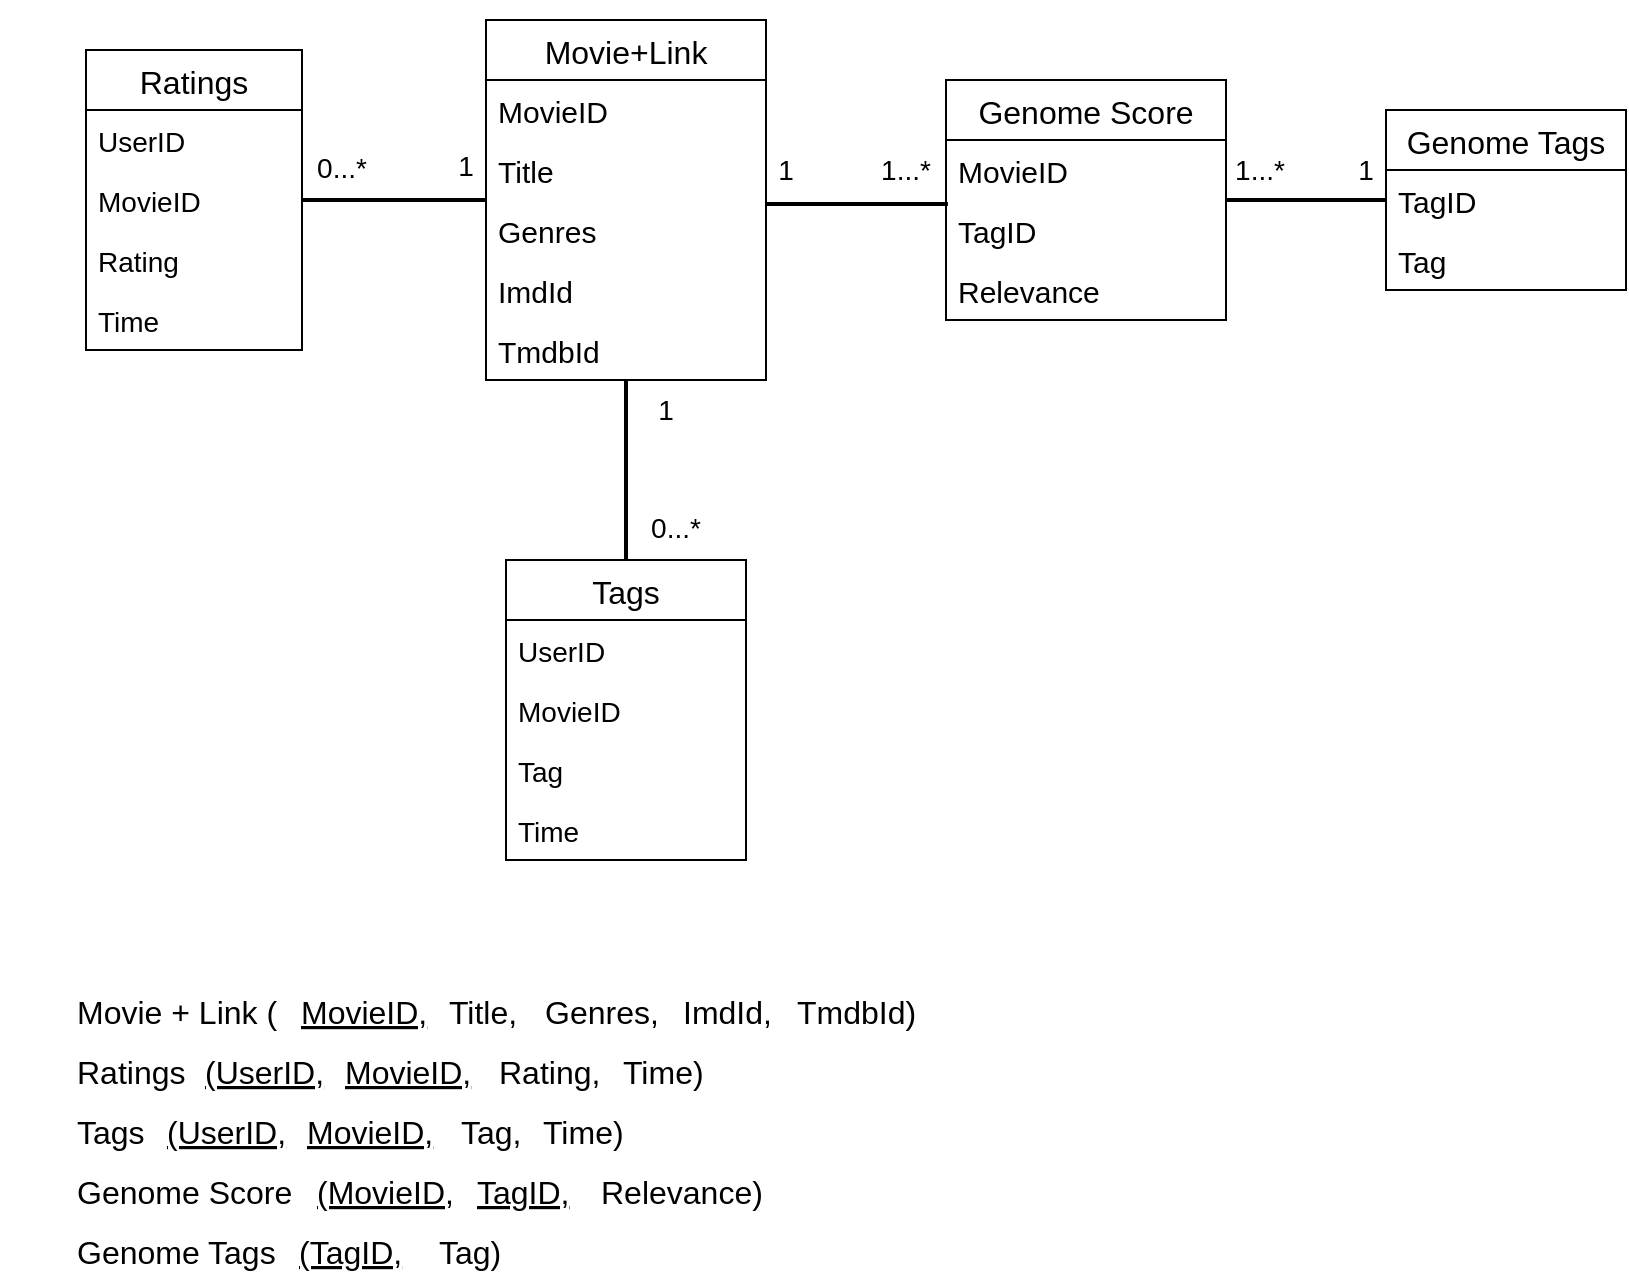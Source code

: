 <mxfile version="16.5.6" type="github"><diagram id="bCOftMIKsY8vz26hlaNu" name="Page-1"><mxGraphModel dx="1163" dy="460" grid="1" gridSize="10" guides="1" tooltips="1" connect="1" arrows="1" fold="1" page="1" pageScale="1" pageWidth="827" pageHeight="1169" math="0" shadow="0"><root><mxCell id="0"/><mxCell id="1" parent="0"/><mxCell id="VjI3t4eHai5HlMhdZ_bQ-10" value="1" style="text;html=1;strokeColor=none;fillColor=none;align=center;verticalAlign=middle;whiteSpace=wrap;rounded=0;fontSize=14;" vertex="1" parent="1"><mxGeometry x="370" y="240" width="60" height="30" as="geometry"/></mxCell><mxCell id="VjI3t4eHai5HlMhdZ_bQ-16" value="&lt;font style=&quot;font-size: 14px&quot;&gt;0...*&lt;/font&gt;" style="text;html=1;strokeColor=none;fillColor=none;align=center;verticalAlign=middle;whiteSpace=wrap;rounded=0;fontSize=18;" vertex="1" parent="1"><mxGeometry x="218" y="133" width="40" as="geometry"/></mxCell><mxCell id="VjI3t4eHai5HlMhdZ_bQ-17" value="1" style="text;html=1;strokeColor=none;fillColor=none;align=center;verticalAlign=middle;whiteSpace=wrap;rounded=0;fontSize=14;" vertex="1" parent="1"><mxGeometry x="270" y="118" width="60" height="30" as="geometry"/></mxCell><mxCell id="VjI3t4eHai5HlMhdZ_bQ-18" value="1" style="text;html=1;strokeColor=none;fillColor=none;align=center;verticalAlign=middle;whiteSpace=wrap;rounded=0;fontSize=14;" vertex="1" parent="1"><mxGeometry x="430" y="120" width="60" height="30" as="geometry"/></mxCell><mxCell id="VjI3t4eHai5HlMhdZ_bQ-19" value="1" style="text;html=1;strokeColor=none;fillColor=none;align=center;verticalAlign=middle;whiteSpace=wrap;rounded=0;fontSize=14;" vertex="1" parent="1"><mxGeometry x="720" y="120" width="60" height="30" as="geometry"/></mxCell><mxCell id="VjI3t4eHai5HlMhdZ_bQ-20" value="&lt;font style=&quot;font-size: 14px&quot;&gt;0...*&lt;/font&gt;" style="text;html=1;strokeColor=none;fillColor=none;align=center;verticalAlign=middle;whiteSpace=wrap;rounded=0;fontSize=18;" vertex="1" parent="1"><mxGeometry x="380" y="300" width="50" height="25" as="geometry"/></mxCell><mxCell id="VjI3t4eHai5HlMhdZ_bQ-21" value="1...*" style="text;html=1;strokeColor=none;fillColor=none;align=center;verticalAlign=middle;whiteSpace=wrap;rounded=0;fontSize=14;" vertex="1" parent="1"><mxGeometry x="490" y="120" width="60" height="30" as="geometry"/></mxCell><mxCell id="VjI3t4eHai5HlMhdZ_bQ-22" value="1...*" style="text;html=1;strokeColor=none;fillColor=none;align=center;verticalAlign=middle;whiteSpace=wrap;rounded=0;fontSize=14;" vertex="1" parent="1"><mxGeometry x="380" y="50" width="60" height="30" as="geometry"/></mxCell><mxCell id="VjI3t4eHai5HlMhdZ_bQ-23" value="Tags" style="swimlane;fontStyle=0;childLayout=stackLayout;horizontal=1;startSize=30;horizontalStack=0;resizeParent=1;resizeParentMax=0;resizeLast=0;collapsible=1;marginBottom=0;fontSize=16;verticalAlign=top;strokeWidth=1;" vertex="1" parent="1"><mxGeometry x="320" y="330" width="120" height="150" as="geometry"/></mxCell><mxCell id="VjI3t4eHai5HlMhdZ_bQ-24" value="UserID" style="text;strokeColor=none;fillColor=none;align=left;verticalAlign=middle;spacingLeft=4;spacingRight=4;overflow=hidden;points=[[0,0.5],[1,0.5]];portConstraint=eastwest;rotatable=0;fontSize=14;" vertex="1" parent="VjI3t4eHai5HlMhdZ_bQ-23"><mxGeometry y="30" width="120" height="30" as="geometry"/></mxCell><mxCell id="VjI3t4eHai5HlMhdZ_bQ-25" value="MovieID" style="text;strokeColor=none;fillColor=none;align=left;verticalAlign=middle;spacingLeft=4;spacingRight=4;overflow=hidden;points=[[0,0.5],[1,0.5]];portConstraint=eastwest;rotatable=0;fontSize=14;" vertex="1" parent="VjI3t4eHai5HlMhdZ_bQ-23"><mxGeometry y="60" width="120" height="30" as="geometry"/></mxCell><mxCell id="VjI3t4eHai5HlMhdZ_bQ-26" value="Tag" style="text;strokeColor=none;fillColor=none;align=left;verticalAlign=middle;spacingLeft=4;spacingRight=4;overflow=hidden;points=[[0,0.5],[1,0.5]];portConstraint=eastwest;rotatable=0;fontSize=14;" vertex="1" parent="VjI3t4eHai5HlMhdZ_bQ-23"><mxGeometry y="90" width="120" height="30" as="geometry"/></mxCell><mxCell id="VjI3t4eHai5HlMhdZ_bQ-27" value="Time" style="text;strokeColor=none;fillColor=none;align=left;verticalAlign=middle;spacingLeft=4;spacingRight=4;overflow=hidden;points=[[0,0.5],[1,0.5]];portConstraint=eastwest;rotatable=0;fontSize=14;" vertex="1" parent="VjI3t4eHai5HlMhdZ_bQ-23"><mxGeometry y="120" width="120" height="30" as="geometry"/></mxCell><mxCell id="VjI3t4eHai5HlMhdZ_bQ-28" value="Ratings" style="swimlane;fontStyle=0;childLayout=stackLayout;horizontal=1;startSize=30;horizontalStack=0;resizeParent=1;resizeParentMax=0;resizeLast=0;collapsible=1;marginBottom=0;fontSize=16;verticalAlign=top;strokeWidth=1;" vertex="1" parent="1"><mxGeometry x="110" y="75" width="108" height="150" as="geometry"/></mxCell><mxCell id="VjI3t4eHai5HlMhdZ_bQ-29" value="UserID" style="text;strokeColor=none;fillColor=none;align=left;verticalAlign=middle;spacingLeft=4;spacingRight=4;overflow=hidden;points=[[0,0.5],[1,0.5]];portConstraint=eastwest;rotatable=0;fontSize=14;" vertex="1" parent="VjI3t4eHai5HlMhdZ_bQ-28"><mxGeometry y="30" width="108" height="30" as="geometry"/></mxCell><mxCell id="VjI3t4eHai5HlMhdZ_bQ-30" value="MovieID" style="text;strokeColor=none;fillColor=none;align=left;verticalAlign=middle;spacingLeft=4;spacingRight=4;overflow=hidden;points=[[0,0.5],[1,0.5]];portConstraint=eastwest;rotatable=0;fontSize=14;" vertex="1" parent="VjI3t4eHai5HlMhdZ_bQ-28"><mxGeometry y="60" width="108" height="30" as="geometry"/></mxCell><mxCell id="VjI3t4eHai5HlMhdZ_bQ-31" value="Rating" style="text;strokeColor=none;fillColor=none;align=left;verticalAlign=middle;spacingLeft=4;spacingRight=4;overflow=hidden;points=[[0,0.5],[1,0.5]];portConstraint=eastwest;rotatable=0;fontSize=14;" vertex="1" parent="VjI3t4eHai5HlMhdZ_bQ-28"><mxGeometry y="90" width="108" height="30" as="geometry"/></mxCell><mxCell id="VjI3t4eHai5HlMhdZ_bQ-32" value="Time" style="text;strokeColor=none;fillColor=none;align=left;verticalAlign=middle;spacingLeft=4;spacingRight=4;overflow=hidden;points=[[0,0.5],[1,0.5]];portConstraint=eastwest;rotatable=0;fontSize=14;" vertex="1" parent="VjI3t4eHai5HlMhdZ_bQ-28"><mxGeometry y="120" width="108" height="30" as="geometry"/></mxCell><mxCell id="VjI3t4eHai5HlMhdZ_bQ-33" value="" style="endArrow=none;html=1;rounded=0;fontSize=16;strokeWidth=2;entryX=0;entryY=1;entryDx=0;entryDy=0;exitX=1;exitY=0.5;exitDx=0;exitDy=0;entryPerimeter=0;" edge="1" parent="1" source="VjI3t4eHai5HlMhdZ_bQ-30" target="VjI3t4eHai5HlMhdZ_bQ-40"><mxGeometry width="50" height="50" relative="1" as="geometry"><mxPoint x="370" y="290" as="sourcePoint"/><mxPoint x="310" y="175" as="targetPoint"/></mxGeometry></mxCell><mxCell id="VjI3t4eHai5HlMhdZ_bQ-34" value="Genome Score" style="swimlane;fontStyle=0;childLayout=stackLayout;horizontal=1;startSize=30;horizontalStack=0;resizeParent=1;resizeParentMax=0;resizeLast=0;collapsible=1;marginBottom=0;fontSize=16;strokeWidth=1;" vertex="1" parent="1"><mxGeometry x="540" y="90" width="140" height="120" as="geometry"/></mxCell><mxCell id="VjI3t4eHai5HlMhdZ_bQ-35" value="MovieID" style="text;strokeColor=none;fillColor=none;align=left;verticalAlign=middle;spacingLeft=4;spacingRight=4;overflow=hidden;points=[[0,0.5],[1,0.5]];portConstraint=eastwest;rotatable=0;fontSize=15;" vertex="1" parent="VjI3t4eHai5HlMhdZ_bQ-34"><mxGeometry y="30" width="140" height="30" as="geometry"/></mxCell><mxCell id="VjI3t4eHai5HlMhdZ_bQ-36" value="TagID" style="text;strokeColor=none;fillColor=none;align=left;verticalAlign=middle;spacingLeft=4;spacingRight=4;overflow=hidden;points=[[0,0.5],[1,0.5]];portConstraint=eastwest;rotatable=0;fontSize=15;" vertex="1" parent="VjI3t4eHai5HlMhdZ_bQ-34"><mxGeometry y="60" width="140" height="30" as="geometry"/></mxCell><mxCell id="VjI3t4eHai5HlMhdZ_bQ-37" value="Relevance" style="text;strokeColor=none;fillColor=none;align=left;verticalAlign=middle;spacingLeft=4;spacingRight=4;overflow=hidden;points=[[0,0.5],[1,0.5]];portConstraint=eastwest;rotatable=0;fontSize=15;" vertex="1" parent="VjI3t4eHai5HlMhdZ_bQ-34"><mxGeometry y="90" width="140" height="30" as="geometry"/></mxCell><mxCell id="VjI3t4eHai5HlMhdZ_bQ-38" value="Movie+Link" style="swimlane;fontStyle=0;childLayout=stackLayout;horizontal=1;startSize=30;horizontalStack=0;resizeParent=1;resizeParentMax=0;resizeLast=0;collapsible=1;marginBottom=0;fontSize=16;strokeWidth=1;" vertex="1" parent="1"><mxGeometry x="310" y="60" width="140" height="180" as="geometry"/></mxCell><mxCell id="VjI3t4eHai5HlMhdZ_bQ-39" value="MovieID" style="text;strokeColor=none;fillColor=none;align=left;verticalAlign=middle;spacingLeft=4;spacingRight=4;overflow=hidden;points=[[0,0.5],[1,0.5]];portConstraint=eastwest;rotatable=0;fontSize=15;" vertex="1" parent="VjI3t4eHai5HlMhdZ_bQ-38"><mxGeometry y="30" width="140" height="30" as="geometry"/></mxCell><mxCell id="VjI3t4eHai5HlMhdZ_bQ-40" value="Title" style="text;strokeColor=none;fillColor=none;align=left;verticalAlign=middle;spacingLeft=4;spacingRight=4;overflow=hidden;points=[[0,0.5],[1,0.5]];portConstraint=eastwest;rotatable=0;fontSize=15;" vertex="1" parent="VjI3t4eHai5HlMhdZ_bQ-38"><mxGeometry y="60" width="140" height="30" as="geometry"/></mxCell><mxCell id="VjI3t4eHai5HlMhdZ_bQ-41" value="Genres" style="text;strokeColor=none;fillColor=none;align=left;verticalAlign=middle;spacingLeft=4;spacingRight=4;overflow=hidden;points=[[0,0.5],[1,0.5]];portConstraint=eastwest;rotatable=0;fontSize=15;" vertex="1" parent="VjI3t4eHai5HlMhdZ_bQ-38"><mxGeometry y="90" width="140" height="30" as="geometry"/></mxCell><mxCell id="VjI3t4eHai5HlMhdZ_bQ-45" value="ImdId" style="text;strokeColor=none;fillColor=none;align=left;verticalAlign=middle;spacingLeft=4;spacingRight=4;overflow=hidden;points=[[0,0.5],[1,0.5]];portConstraint=eastwest;rotatable=0;fontSize=15;" vertex="1" parent="VjI3t4eHai5HlMhdZ_bQ-38"><mxGeometry y="120" width="140" height="30" as="geometry"/></mxCell><mxCell id="VjI3t4eHai5HlMhdZ_bQ-46" value="TmdbId" style="text;strokeColor=none;fillColor=none;align=left;verticalAlign=middle;spacingLeft=4;spacingRight=4;overflow=hidden;points=[[0,0.5],[1,0.5]];portConstraint=eastwest;rotatable=0;fontSize=15;" vertex="1" parent="VjI3t4eHai5HlMhdZ_bQ-38"><mxGeometry y="150" width="140" height="30" as="geometry"/></mxCell><mxCell id="VjI3t4eHai5HlMhdZ_bQ-43" value="" style="endArrow=none;html=1;rounded=0;fontSize=16;strokeWidth=2;entryX=0.5;entryY=1;entryDx=0;entryDy=0;exitX=0.5;exitY=0;exitDx=0;exitDy=0;" edge="1" parent="1" source="VjI3t4eHai5HlMhdZ_bQ-23" target="VjI3t4eHai5HlMhdZ_bQ-38"><mxGeometry width="50" height="50" relative="1" as="geometry"><mxPoint x="370" y="290" as="sourcePoint"/><mxPoint x="420" y="240" as="targetPoint"/></mxGeometry></mxCell><mxCell id="VjI3t4eHai5HlMhdZ_bQ-48" value="Genome Tags" style="swimlane;fontStyle=0;childLayout=stackLayout;horizontal=1;startSize=30;horizontalStack=0;resizeParent=1;resizeParentMax=0;resizeLast=0;collapsible=1;marginBottom=0;fontSize=16;strokeWidth=1;" vertex="1" parent="1"><mxGeometry x="760" y="105" width="120" height="90" as="geometry"/></mxCell><mxCell id="VjI3t4eHai5HlMhdZ_bQ-49" value="TagID" style="text;strokeColor=none;fillColor=none;align=left;verticalAlign=middle;spacingLeft=4;spacingRight=4;overflow=hidden;points=[[0,0.5],[1,0.5]];portConstraint=eastwest;rotatable=0;fontSize=15;" vertex="1" parent="VjI3t4eHai5HlMhdZ_bQ-48"><mxGeometry y="30" width="120" height="30" as="geometry"/></mxCell><mxCell id="VjI3t4eHai5HlMhdZ_bQ-50" value="Tag" style="text;strokeColor=none;fillColor=none;align=left;verticalAlign=middle;spacingLeft=4;spacingRight=4;overflow=hidden;points=[[0,0.5],[1,0.5]];portConstraint=eastwest;rotatable=0;fontSize=15;" vertex="1" parent="VjI3t4eHai5HlMhdZ_bQ-48"><mxGeometry y="60" width="120" height="30" as="geometry"/></mxCell><mxCell id="VjI3t4eHai5HlMhdZ_bQ-52" value="" style="endArrow=none;html=1;rounded=0;fontSize=16;strokeWidth=2;exitX=0.007;exitY=0.067;exitDx=0;exitDy=0;exitPerimeter=0;" edge="1" parent="1" source="VjI3t4eHai5HlMhdZ_bQ-36"><mxGeometry width="50" height="50" relative="1" as="geometry"><mxPoint x="430" y="240" as="sourcePoint"/><mxPoint x="450" y="152" as="targetPoint"/></mxGeometry></mxCell><mxCell id="VjI3t4eHai5HlMhdZ_bQ-53" value="" style="endArrow=none;html=1;rounded=0;fontSize=16;strokeWidth=2;entryX=1;entryY=0.5;entryDx=0;entryDy=0;exitX=0;exitY=0.5;exitDx=0;exitDy=0;" edge="1" parent="1" source="VjI3t4eHai5HlMhdZ_bQ-49" target="VjI3t4eHai5HlMhdZ_bQ-34"><mxGeometry width="50" height="50" relative="1" as="geometry"><mxPoint x="430" y="240" as="sourcePoint"/><mxPoint x="480" y="190" as="targetPoint"/></mxGeometry></mxCell><mxCell id="VjI3t4eHai5HlMhdZ_bQ-54" value="1...*" style="text;html=1;strokeColor=none;fillColor=none;align=center;verticalAlign=middle;whiteSpace=wrap;rounded=0;fontSize=14;" vertex="1" parent="1"><mxGeometry x="667" y="120" width="60" height="30" as="geometry"/></mxCell><mxCell id="VjI3t4eHai5HlMhdZ_bQ-73" value="" style="shape=table;startSize=0;container=1;collapsible=1;childLayout=tableLayout;fixedRows=1;rowLines=0;fontStyle=0;align=center;resizeLast=1;strokeColor=none;fillColor=none;collapsible=0;fontSize=16;" vertex="1" parent="1"><mxGeometry x="67.5" y="540" width="465" height="30" as="geometry"/></mxCell><mxCell id="VjI3t4eHai5HlMhdZ_bQ-74" value="" style="shape=tableRow;horizontal=0;startSize=0;swimlaneHead=0;swimlaneBody=0;fillColor=none;collapsible=0;dropTarget=0;points=[[0,0.5],[1,0.5]];portConstraint=eastwest;top=0;left=0;right=0;bottom=0;fontSize=16;strokeWidth=1;" vertex="1" parent="VjI3t4eHai5HlMhdZ_bQ-73"><mxGeometry width="465" height="30" as="geometry"/></mxCell><mxCell id="VjI3t4eHai5HlMhdZ_bQ-75" value="" style="shape=partialRectangle;connectable=0;fillColor=none;top=0;left=0;bottom=0;right=0;editable=1;overflow=hidden;fontSize=16;strokeWidth=1;" vertex="1" parent="VjI3t4eHai5HlMhdZ_bQ-74"><mxGeometry width="30" height="30" as="geometry"><mxRectangle width="30" height="30" as="alternateBounds"/></mxGeometry></mxCell><mxCell id="VjI3t4eHai5HlMhdZ_bQ-76" value="Movie + Link (" style="shape=partialRectangle;connectable=0;fillColor=none;top=0;left=0;bottom=0;right=0;align=left;spacingLeft=6;overflow=hidden;fontSize=16;strokeWidth=1;" vertex="1" parent="VjI3t4eHai5HlMhdZ_bQ-74"><mxGeometry x="30" width="112" height="30" as="geometry"><mxRectangle width="112" height="30" as="alternateBounds"/></mxGeometry></mxCell><mxCell id="VjI3t4eHai5HlMhdZ_bQ-78" value="MovieID," style="shape=partialRectangle;connectable=0;fillColor=none;top=0;left=0;bottom=0;right=0;align=left;spacingLeft=6;overflow=hidden;fontSize=16;strokeWidth=1;fontStyle=4" vertex="1" parent="VjI3t4eHai5HlMhdZ_bQ-74"><mxGeometry x="142" width="74" height="30" as="geometry"><mxRectangle width="74" height="30" as="alternateBounds"/></mxGeometry></mxCell><mxCell id="VjI3t4eHai5HlMhdZ_bQ-80" value="Title," style="shape=partialRectangle;connectable=0;fillColor=none;top=0;left=0;bottom=0;right=0;align=left;spacingLeft=6;overflow=hidden;fontSize=16;strokeWidth=1;fontStyle=0" vertex="1" parent="VjI3t4eHai5HlMhdZ_bQ-74"><mxGeometry x="216" width="48" height="30" as="geometry"><mxRectangle width="48" height="30" as="alternateBounds"/></mxGeometry></mxCell><mxCell id="VjI3t4eHai5HlMhdZ_bQ-81" value="Genres," style="shape=partialRectangle;connectable=0;fillColor=none;top=0;left=0;bottom=0;right=0;align=left;spacingLeft=6;overflow=hidden;fontSize=16;strokeWidth=1;fontStyle=0" vertex="1" parent="VjI3t4eHai5HlMhdZ_bQ-74"><mxGeometry x="264" width="69" height="30" as="geometry"><mxRectangle width="69" height="30" as="alternateBounds"/></mxGeometry></mxCell><mxCell id="VjI3t4eHai5HlMhdZ_bQ-82" value="ImdId," style="shape=partialRectangle;connectable=0;fillColor=none;top=0;left=0;bottom=0;right=0;align=left;spacingLeft=6;overflow=hidden;fontSize=16;strokeWidth=1;fontStyle=0" vertex="1" parent="VjI3t4eHai5HlMhdZ_bQ-74"><mxGeometry x="333" width="57" height="30" as="geometry"><mxRectangle width="57" height="30" as="alternateBounds"/></mxGeometry></mxCell><mxCell id="VjI3t4eHai5HlMhdZ_bQ-83" value="TmdbId)" style="shape=partialRectangle;connectable=0;fillColor=none;top=0;left=0;bottom=0;right=0;align=left;spacingLeft=6;overflow=hidden;fontSize=16;strokeWidth=1;fontStyle=0" vertex="1" parent="VjI3t4eHai5HlMhdZ_bQ-74"><mxGeometry x="390" width="75" height="30" as="geometry"><mxRectangle width="75" height="30" as="alternateBounds"/></mxGeometry></mxCell><mxCell id="VjI3t4eHai5HlMhdZ_bQ-93" value="" style="shape=table;startSize=0;container=1;collapsible=1;childLayout=tableLayout;fixedRows=1;rowLines=0;fontStyle=0;align=center;resizeLast=1;strokeColor=none;fillColor=none;collapsible=0;fontSize=16;" vertex="1" parent="1"><mxGeometry x="67.5" y="570" width="365" height="30" as="geometry"/></mxCell><mxCell id="VjI3t4eHai5HlMhdZ_bQ-94" value="" style="shape=tableRow;horizontal=0;startSize=0;swimlaneHead=0;swimlaneBody=0;fillColor=none;collapsible=0;dropTarget=0;points=[[0,0.5],[1,0.5]];portConstraint=eastwest;top=0;left=0;right=0;bottom=0;fontSize=16;strokeWidth=1;" vertex="1" parent="VjI3t4eHai5HlMhdZ_bQ-93"><mxGeometry width="365" height="30" as="geometry"/></mxCell><mxCell id="VjI3t4eHai5HlMhdZ_bQ-95" value="" style="shape=partialRectangle;connectable=0;fillColor=none;top=0;left=0;bottom=0;right=0;editable=1;overflow=hidden;fontSize=16;strokeWidth=1;" vertex="1" parent="VjI3t4eHai5HlMhdZ_bQ-94"><mxGeometry width="30" height="30" as="geometry"><mxRectangle width="30" height="30" as="alternateBounds"/></mxGeometry></mxCell><mxCell id="VjI3t4eHai5HlMhdZ_bQ-96" value="Ratings " style="shape=partialRectangle;connectable=0;fillColor=none;top=0;left=0;bottom=0;right=0;align=left;spacingLeft=6;overflow=hidden;fontSize=16;strokeWidth=1;" vertex="1" parent="VjI3t4eHai5HlMhdZ_bQ-94"><mxGeometry x="30" width="64" height="30" as="geometry"><mxRectangle width="64" height="30" as="alternateBounds"/></mxGeometry></mxCell><mxCell id="VjI3t4eHai5HlMhdZ_bQ-97" value="(UserID," style="shape=partialRectangle;connectable=0;fillColor=none;top=0;left=0;bottom=0;right=0;align=left;spacingLeft=6;overflow=hidden;fontSize=16;strokeWidth=1;fontStyle=4" vertex="1" parent="VjI3t4eHai5HlMhdZ_bQ-94"><mxGeometry x="94" width="70" height="30" as="geometry"><mxRectangle width="70" height="30" as="alternateBounds"/></mxGeometry></mxCell><mxCell id="VjI3t4eHai5HlMhdZ_bQ-98" value="MovieID," style="shape=partialRectangle;connectable=0;fillColor=none;top=0;left=0;bottom=0;right=0;align=left;spacingLeft=6;overflow=hidden;fontSize=16;strokeWidth=1;fontStyle=4" vertex="1" parent="VjI3t4eHai5HlMhdZ_bQ-94"><mxGeometry x="164" width="77" height="30" as="geometry"><mxRectangle width="77" height="30" as="alternateBounds"/></mxGeometry></mxCell><mxCell id="VjI3t4eHai5HlMhdZ_bQ-99" value="Rating," style="shape=partialRectangle;connectable=0;fillColor=none;top=0;left=0;bottom=0;right=0;align=left;spacingLeft=6;overflow=hidden;fontSize=16;strokeWidth=1;fontStyle=0" vertex="1" parent="VjI3t4eHai5HlMhdZ_bQ-94"><mxGeometry x="241" width="62" height="30" as="geometry"><mxRectangle width="62" height="30" as="alternateBounds"/></mxGeometry></mxCell><mxCell id="VjI3t4eHai5HlMhdZ_bQ-100" value="Time)" style="shape=partialRectangle;connectable=0;fillColor=none;top=0;left=0;bottom=0;right=0;align=left;spacingLeft=6;overflow=hidden;fontSize=16;strokeWidth=1;fontStyle=0" vertex="1" parent="VjI3t4eHai5HlMhdZ_bQ-94"><mxGeometry x="303" width="62" height="30" as="geometry"><mxRectangle width="62" height="30" as="alternateBounds"/></mxGeometry></mxCell><mxCell id="VjI3t4eHai5HlMhdZ_bQ-101" value="" style="shape=table;startSize=0;container=1;collapsible=1;childLayout=tableLayout;fixedRows=1;rowLines=0;fontStyle=0;align=center;resizeLast=1;strokeColor=none;fillColor=none;collapsible=0;fontSize=16;" vertex="1" parent="1"><mxGeometry x="67.5" y="600" width="325" height="30" as="geometry"/></mxCell><mxCell id="VjI3t4eHai5HlMhdZ_bQ-102" value="" style="shape=tableRow;horizontal=0;startSize=0;swimlaneHead=0;swimlaneBody=0;fillColor=none;collapsible=0;dropTarget=0;points=[[0,0.5],[1,0.5]];portConstraint=eastwest;top=0;left=0;right=0;bottom=0;fontSize=16;strokeWidth=1;" vertex="1" parent="VjI3t4eHai5HlMhdZ_bQ-101"><mxGeometry width="325" height="30" as="geometry"/></mxCell><mxCell id="VjI3t4eHai5HlMhdZ_bQ-103" value="" style="shape=partialRectangle;connectable=0;fillColor=none;top=0;left=0;bottom=0;right=0;editable=1;overflow=hidden;fontSize=16;strokeWidth=1;" vertex="1" parent="VjI3t4eHai5HlMhdZ_bQ-102"><mxGeometry width="30" height="30" as="geometry"><mxRectangle width="30" height="30" as="alternateBounds"/></mxGeometry></mxCell><mxCell id="VjI3t4eHai5HlMhdZ_bQ-104" value="Tags " style="shape=partialRectangle;connectable=0;fillColor=none;top=0;left=0;bottom=0;right=0;align=left;spacingLeft=6;overflow=hidden;fontSize=16;strokeWidth=1;" vertex="1" parent="VjI3t4eHai5HlMhdZ_bQ-102"><mxGeometry x="30" width="45" height="30" as="geometry"><mxRectangle width="45" height="30" as="alternateBounds"/></mxGeometry></mxCell><mxCell id="VjI3t4eHai5HlMhdZ_bQ-105" value="(UserID," style="shape=partialRectangle;connectable=0;fillColor=none;top=0;left=0;bottom=0;right=0;align=left;spacingLeft=6;overflow=hidden;fontSize=16;strokeWidth=1;fontStyle=4" vertex="1" parent="VjI3t4eHai5HlMhdZ_bQ-102"><mxGeometry x="75" width="70" height="30" as="geometry"><mxRectangle width="70" height="30" as="alternateBounds"/></mxGeometry></mxCell><mxCell id="VjI3t4eHai5HlMhdZ_bQ-106" value="MovieID," style="shape=partialRectangle;connectable=0;fillColor=none;top=0;left=0;bottom=0;right=0;align=left;spacingLeft=6;overflow=hidden;fontSize=16;strokeWidth=1;fontStyle=4" vertex="1" parent="VjI3t4eHai5HlMhdZ_bQ-102"><mxGeometry x="145" width="77" height="30" as="geometry"><mxRectangle width="77" height="30" as="alternateBounds"/></mxGeometry></mxCell><mxCell id="VjI3t4eHai5HlMhdZ_bQ-107" value="Tag," style="shape=partialRectangle;connectable=0;fillColor=none;top=0;left=0;bottom=0;right=0;align=left;spacingLeft=6;overflow=hidden;fontSize=16;strokeWidth=1;fontStyle=0" vertex="1" parent="VjI3t4eHai5HlMhdZ_bQ-102"><mxGeometry x="222" width="41" height="30" as="geometry"><mxRectangle width="41" height="30" as="alternateBounds"/></mxGeometry></mxCell><mxCell id="VjI3t4eHai5HlMhdZ_bQ-108" value="Time)" style="shape=partialRectangle;connectable=0;fillColor=none;top=0;left=0;bottom=0;right=0;align=left;spacingLeft=6;overflow=hidden;fontSize=16;strokeWidth=1;fontStyle=0" vertex="1" parent="VjI3t4eHai5HlMhdZ_bQ-102"><mxGeometry x="263" width="62" height="30" as="geometry"><mxRectangle width="62" height="30" as="alternateBounds"/></mxGeometry></mxCell><mxCell id="VjI3t4eHai5HlMhdZ_bQ-109" value="" style="shape=table;startSize=0;container=1;collapsible=1;childLayout=tableLayout;fixedRows=1;rowLines=0;fontStyle=0;align=center;resizeLast=1;strokeColor=none;fillColor=none;collapsible=0;fontSize=16;" vertex="1" parent="1"><mxGeometry x="67.5" y="630" width="390" height="30" as="geometry"/></mxCell><mxCell id="VjI3t4eHai5HlMhdZ_bQ-110" value="" style="shape=tableRow;horizontal=0;startSize=0;swimlaneHead=0;swimlaneBody=0;fillColor=none;collapsible=0;dropTarget=0;points=[[0,0.5],[1,0.5]];portConstraint=eastwest;top=0;left=0;right=0;bottom=0;fontSize=16;strokeWidth=1;" vertex="1" parent="VjI3t4eHai5HlMhdZ_bQ-109"><mxGeometry width="390" height="30" as="geometry"/></mxCell><mxCell id="VjI3t4eHai5HlMhdZ_bQ-111" value="" style="shape=partialRectangle;connectable=0;fillColor=none;top=0;left=0;bottom=0;right=0;editable=1;overflow=hidden;fontSize=16;strokeWidth=1;" vertex="1" parent="VjI3t4eHai5HlMhdZ_bQ-110"><mxGeometry width="30" height="30" as="geometry"><mxRectangle width="30" height="30" as="alternateBounds"/></mxGeometry></mxCell><mxCell id="VjI3t4eHai5HlMhdZ_bQ-112" value="Genome Score " style="shape=partialRectangle;connectable=0;fillColor=none;top=0;left=0;bottom=0;right=0;align=left;spacingLeft=6;overflow=hidden;fontSize=16;strokeWidth=1;" vertex="1" parent="VjI3t4eHai5HlMhdZ_bQ-110"><mxGeometry x="30" width="120" height="30" as="geometry"><mxRectangle width="120" height="30" as="alternateBounds"/></mxGeometry></mxCell><mxCell id="VjI3t4eHai5HlMhdZ_bQ-113" value="(MovieID," style="shape=partialRectangle;connectable=0;fillColor=none;top=0;left=0;bottom=0;right=0;align=left;spacingLeft=6;overflow=hidden;fontSize=16;strokeWidth=1;fontStyle=4" vertex="1" parent="VjI3t4eHai5HlMhdZ_bQ-110"><mxGeometry x="150" width="80" height="30" as="geometry"><mxRectangle width="80" height="30" as="alternateBounds"/></mxGeometry></mxCell><mxCell id="VjI3t4eHai5HlMhdZ_bQ-114" value="TagID," style="shape=partialRectangle;connectable=0;fillColor=none;top=0;left=0;bottom=0;right=0;align=left;spacingLeft=6;overflow=hidden;fontSize=16;strokeWidth=1;fontStyle=4" vertex="1" parent="VjI3t4eHai5HlMhdZ_bQ-110"><mxGeometry x="230" width="62" height="30" as="geometry"><mxRectangle width="62" height="30" as="alternateBounds"/></mxGeometry></mxCell><mxCell id="VjI3t4eHai5HlMhdZ_bQ-115" value="Relevance)" style="shape=partialRectangle;connectable=0;fillColor=none;top=0;left=0;bottom=0;right=0;align=left;spacingLeft=6;overflow=hidden;fontSize=16;strokeWidth=1;fontStyle=0" vertex="1" parent="VjI3t4eHai5HlMhdZ_bQ-110"><mxGeometry x="292" width="98" height="30" as="geometry"><mxRectangle width="98" height="30" as="alternateBounds"/></mxGeometry></mxCell><mxCell id="VjI3t4eHai5HlMhdZ_bQ-116" value="" style="shape=table;startSize=0;container=1;collapsible=1;childLayout=tableLayout;fixedRows=1;rowLines=0;fontStyle=0;align=center;resizeLast=1;strokeColor=none;fillColor=none;collapsible=0;fontSize=16;" vertex="1" parent="1"><mxGeometry x="67.5" y="660" width="281" height="30" as="geometry"/></mxCell><mxCell id="VjI3t4eHai5HlMhdZ_bQ-117" value="" style="shape=tableRow;horizontal=0;startSize=0;swimlaneHead=0;swimlaneBody=0;fillColor=none;collapsible=0;dropTarget=0;points=[[0,0.5],[1,0.5]];portConstraint=eastwest;top=0;left=0;right=0;bottom=0;fontSize=16;strokeWidth=1;" vertex="1" parent="VjI3t4eHai5HlMhdZ_bQ-116"><mxGeometry width="281" height="30" as="geometry"/></mxCell><mxCell id="VjI3t4eHai5HlMhdZ_bQ-118" value="" style="shape=partialRectangle;connectable=0;fillColor=none;top=0;left=0;bottom=0;right=0;editable=1;overflow=hidden;fontSize=16;strokeWidth=1;" vertex="1" parent="VjI3t4eHai5HlMhdZ_bQ-117"><mxGeometry width="30" height="30" as="geometry"><mxRectangle width="30" height="30" as="alternateBounds"/></mxGeometry></mxCell><mxCell id="VjI3t4eHai5HlMhdZ_bQ-119" value="Genome Tags" style="shape=partialRectangle;connectable=0;fillColor=none;top=0;left=0;bottom=0;right=0;align=left;spacingLeft=6;overflow=hidden;fontSize=16;strokeWidth=1;" vertex="1" parent="VjI3t4eHai5HlMhdZ_bQ-117"><mxGeometry x="30" width="111" height="30" as="geometry"><mxRectangle width="111" height="30" as="alternateBounds"/></mxGeometry></mxCell><mxCell id="VjI3t4eHai5HlMhdZ_bQ-123" value="(TagID," style="shape=partialRectangle;connectable=0;fillColor=none;top=0;left=0;bottom=0;right=0;align=left;spacingLeft=6;overflow=hidden;fontSize=16;strokeWidth=1;fontStyle=4" vertex="1" parent="VjI3t4eHai5HlMhdZ_bQ-117"><mxGeometry x="141" width="70" height="30" as="geometry"><mxRectangle width="70" height="30" as="alternateBounds"/></mxGeometry></mxCell><mxCell id="VjI3t4eHai5HlMhdZ_bQ-124" value="Tag)" style="shape=partialRectangle;connectable=0;fillColor=none;top=0;left=0;bottom=0;right=0;align=left;spacingLeft=6;overflow=hidden;fontSize=16;strokeWidth=1;" vertex="1" parent="VjI3t4eHai5HlMhdZ_bQ-117"><mxGeometry x="211" width="70" height="30" as="geometry"><mxRectangle width="70" height="30" as="alternateBounds"/></mxGeometry></mxCell></root></mxGraphModel></diagram></mxfile>